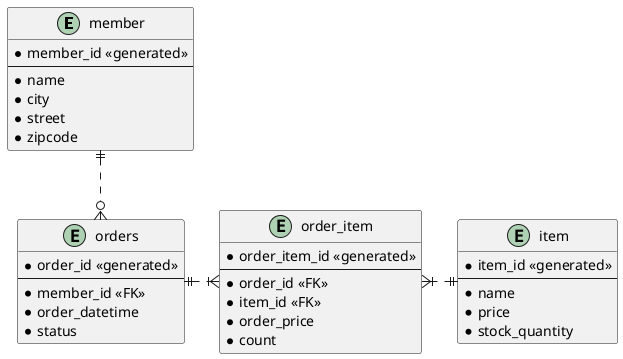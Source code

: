 @startuml

entity member {
  * member_id <<generated>>
  --
  * name
  * city
  * street
  * zipcode
}

entity orders {
  * order_id <<generated>>
  --
  * member_id <<FK>>
  * order_datetime
  * status
}

entity order_item {
  * order_item_id <<generated>>
  --
  * order_id <<FK>>
  * item_id <<FK>>
  * order_price
  * count
}

entity item {
  * item_id <<generated>>
  --
  * name
  * price
  * stock_quantity
}

member ||.d.o{ orders
orders ||.r.|{ order_item
order_item }|.r.|| item

@enduml
